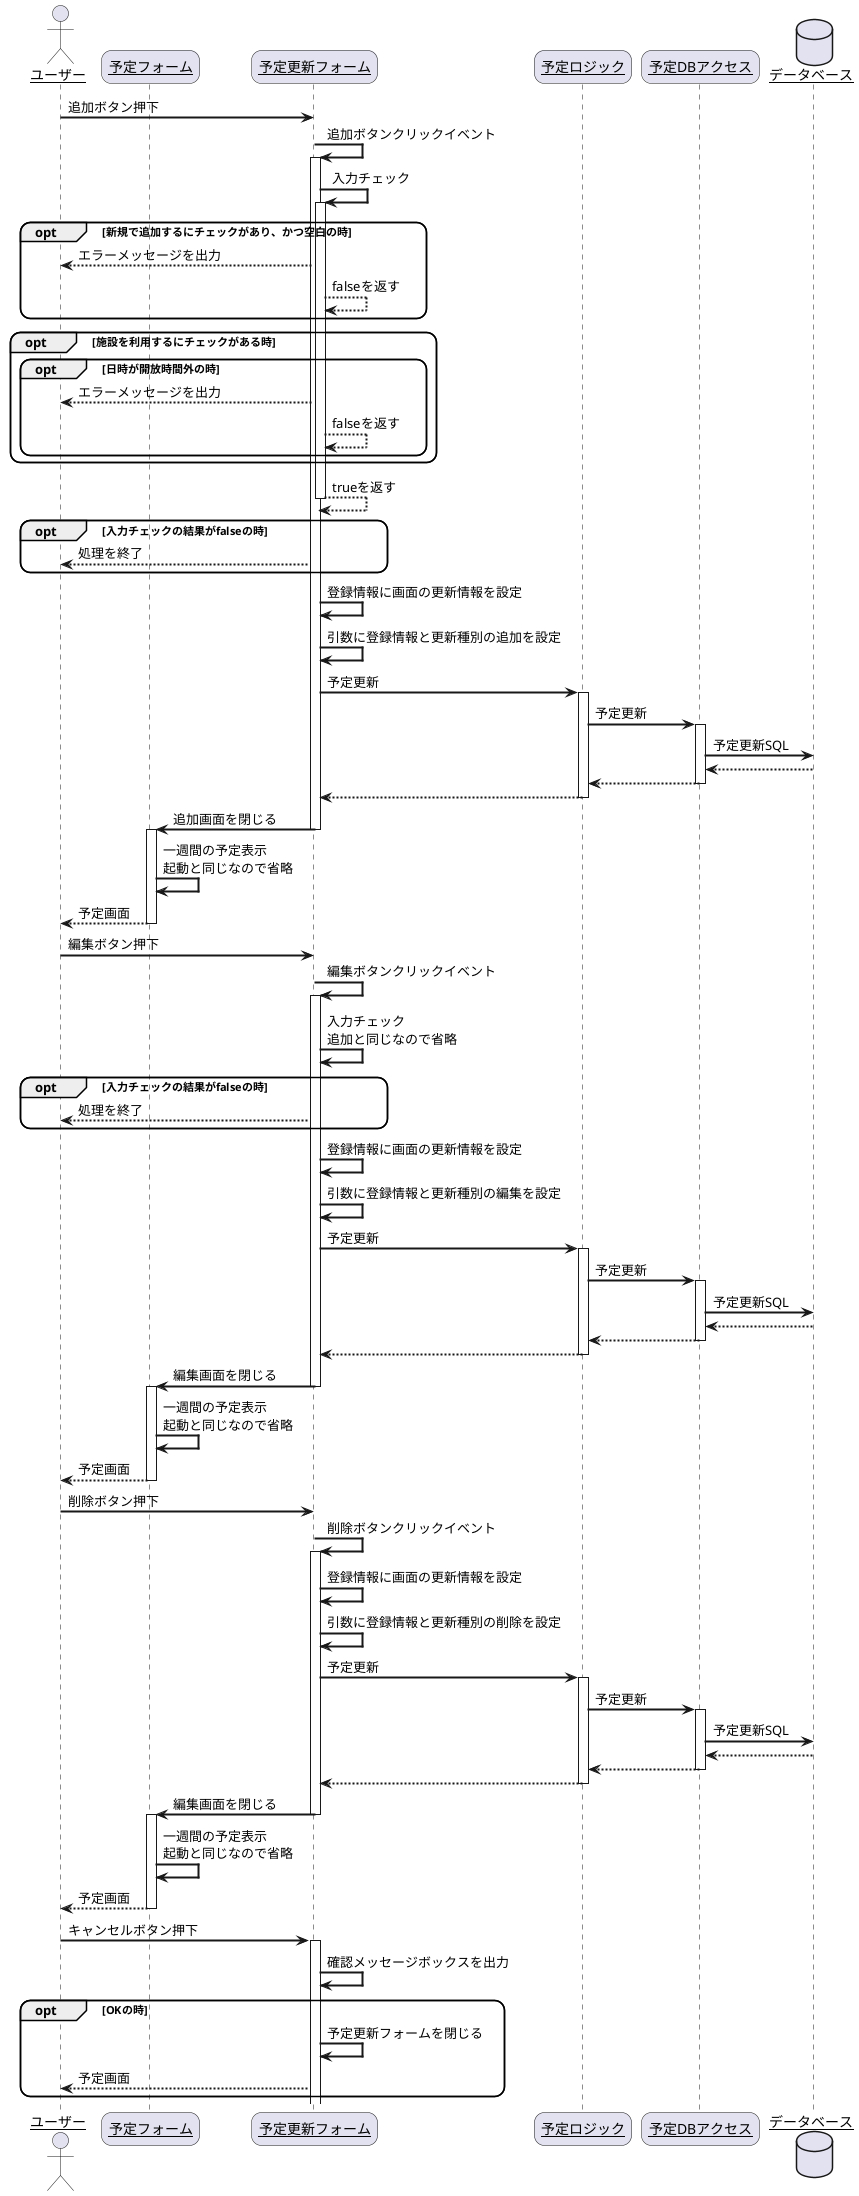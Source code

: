 @startuml
skinparam sequenceArrowThickness 2
skinparam roundcorner 20
skinparam maxmessagesize 60
skinparam sequenceParticipant underline

actor "ユーザー" as user
participant "予定フォーム" as plan_form
participant "予定更新フォーム" as plan_update_form
participant "予定ロジック" as plan_logic
participant "予定DBアクセス" as plan_data_acces
database "データベース" as db

user -> plan_update_form: 追加ボタン押下
plan_update_form -> plan_update_form: 追加ボタンクリックイベント
activate plan_update_form
plan_update_form -> plan_update_form: 入力チェック
activate plan_update_form
opt 新規で追加するにチェックがあり、かつ空白の時
plan_update_form --> user: エラーメッセージを出力
plan_update_form --> plan_update_form: falseを返す
end
opt 施設を利用するにチェックがある時
opt 日時が開放時間外の時
plan_update_form --> user: エラーメッセージを出力
plan_update_form --> plan_update_form: falseを返す
end
end
plan_update_form --> plan_update_form: trueを返す
deactivate plan_update_form
opt 入力チェックの結果がfalseの時
plan_update_form --> user: 処理を終了
end
plan_update_form -> plan_update_form:登録情報に画面の更新情報を設定
plan_update_form -> plan_update_form:引数に登録情報と更新種別の追加を設定
plan_update_form -> plan_logic:予定更新
activate plan_logic
plan_logic -> plan_data_acces:予定更新
activate plan_data_acces
plan_data_acces -> db:予定更新SQL
db --> plan_data_acces:
plan_data_acces --> plan_logic:
deactivate plan_data_acces
plan_logic --> plan_update_form:
deactivate plan_logic
plan_update_form -> plan_form:追加画面を閉じる
deactivate plan_update_form
activate plan_form
plan_form -> plan_form:一週間の予定表示 起動と同じなので省略
plan_form --> user:予定画面
deactivate plan_form

user -> plan_update_form: 編集ボタン押下
plan_update_form -> plan_update_form: 編集ボタンクリックイベント
activate plan_update_form
plan_update_form -> plan_update_form: 入力チェック 追加と同じなので省略
opt 入力チェックの結果がfalseの時
plan_update_form --> user: 処理を終了
end
plan_update_form -> plan_update_form:登録情報に画面の更新情報を設定
plan_update_form -> plan_update_form:引数に登録情報と更新種別の編集を設定
plan_update_form -> plan_logic:予定更新
activate plan_logic
plan_logic -> plan_data_acces:予定更新
activate plan_data_acces
plan_data_acces -> db:予定更新SQL
db --> plan_data_acces:
plan_data_acces --> plan_logic:
deactivate plan_data_acces
plan_logic --> plan_update_form:
deactivate plan_logic
plan_update_form -> plan_form:編集画面を閉じる
deactivate plan_update_form
activate plan_form
plan_form -> plan_form:一週間の予定表示 起動と同じなので省略
plan_form --> user:予定画面
deactivate plan_form

user -> plan_update_form: 削除ボタン押下
plan_update_form -> plan_update_form: 削除ボタンクリックイベント
activate plan_update_form
plan_update_form -> plan_update_form:登録情報に画面の更新情報を設定
plan_update_form -> plan_update_form:引数に登録情報と更新種別の削除を設定
plan_update_form -> plan_logic:予定更新
activate plan_logic
plan_logic -> plan_data_acces:予定更新
activate plan_data_acces
plan_data_acces -> db:予定更新SQL
db --> plan_data_acces:
plan_data_acces --> plan_logic:
deactivate plan_data_acces
plan_logic --> plan_update_form:
deactivate plan_logic
plan_update_form -> plan_form:編集画面を閉じる
deactivate plan_update_form
activate plan_form
plan_form -> plan_form:一週間の予定表示 起動と同じなので省略
plan_form --> user:予定画面
deactivate plan_form

user -> plan_update_form: キャンセルボタン押下
activate plan_update_form
plan_update_form -> plan_update_form:確認メッセージボックスを出力
opt OKの時
plan_update_form -> plan_update_form:予定更新フォームを閉じる
plan_update_form --> user:予定画面
end
@enduml